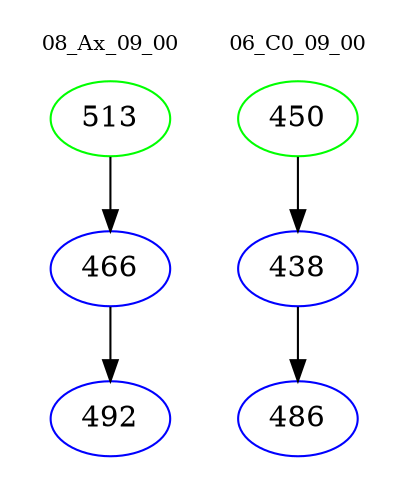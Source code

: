 digraph{
subgraph cluster_0 {
color = white
label = "08_Ax_09_00";
fontsize=10;
T0_513 [label="513", color="green"]
T0_513 -> T0_466 [color="black"]
T0_466 [label="466", color="blue"]
T0_466 -> T0_492 [color="black"]
T0_492 [label="492", color="blue"]
}
subgraph cluster_1 {
color = white
label = "06_C0_09_00";
fontsize=10;
T1_450 [label="450", color="green"]
T1_450 -> T1_438 [color="black"]
T1_438 [label="438", color="blue"]
T1_438 -> T1_486 [color="black"]
T1_486 [label="486", color="blue"]
}
}
